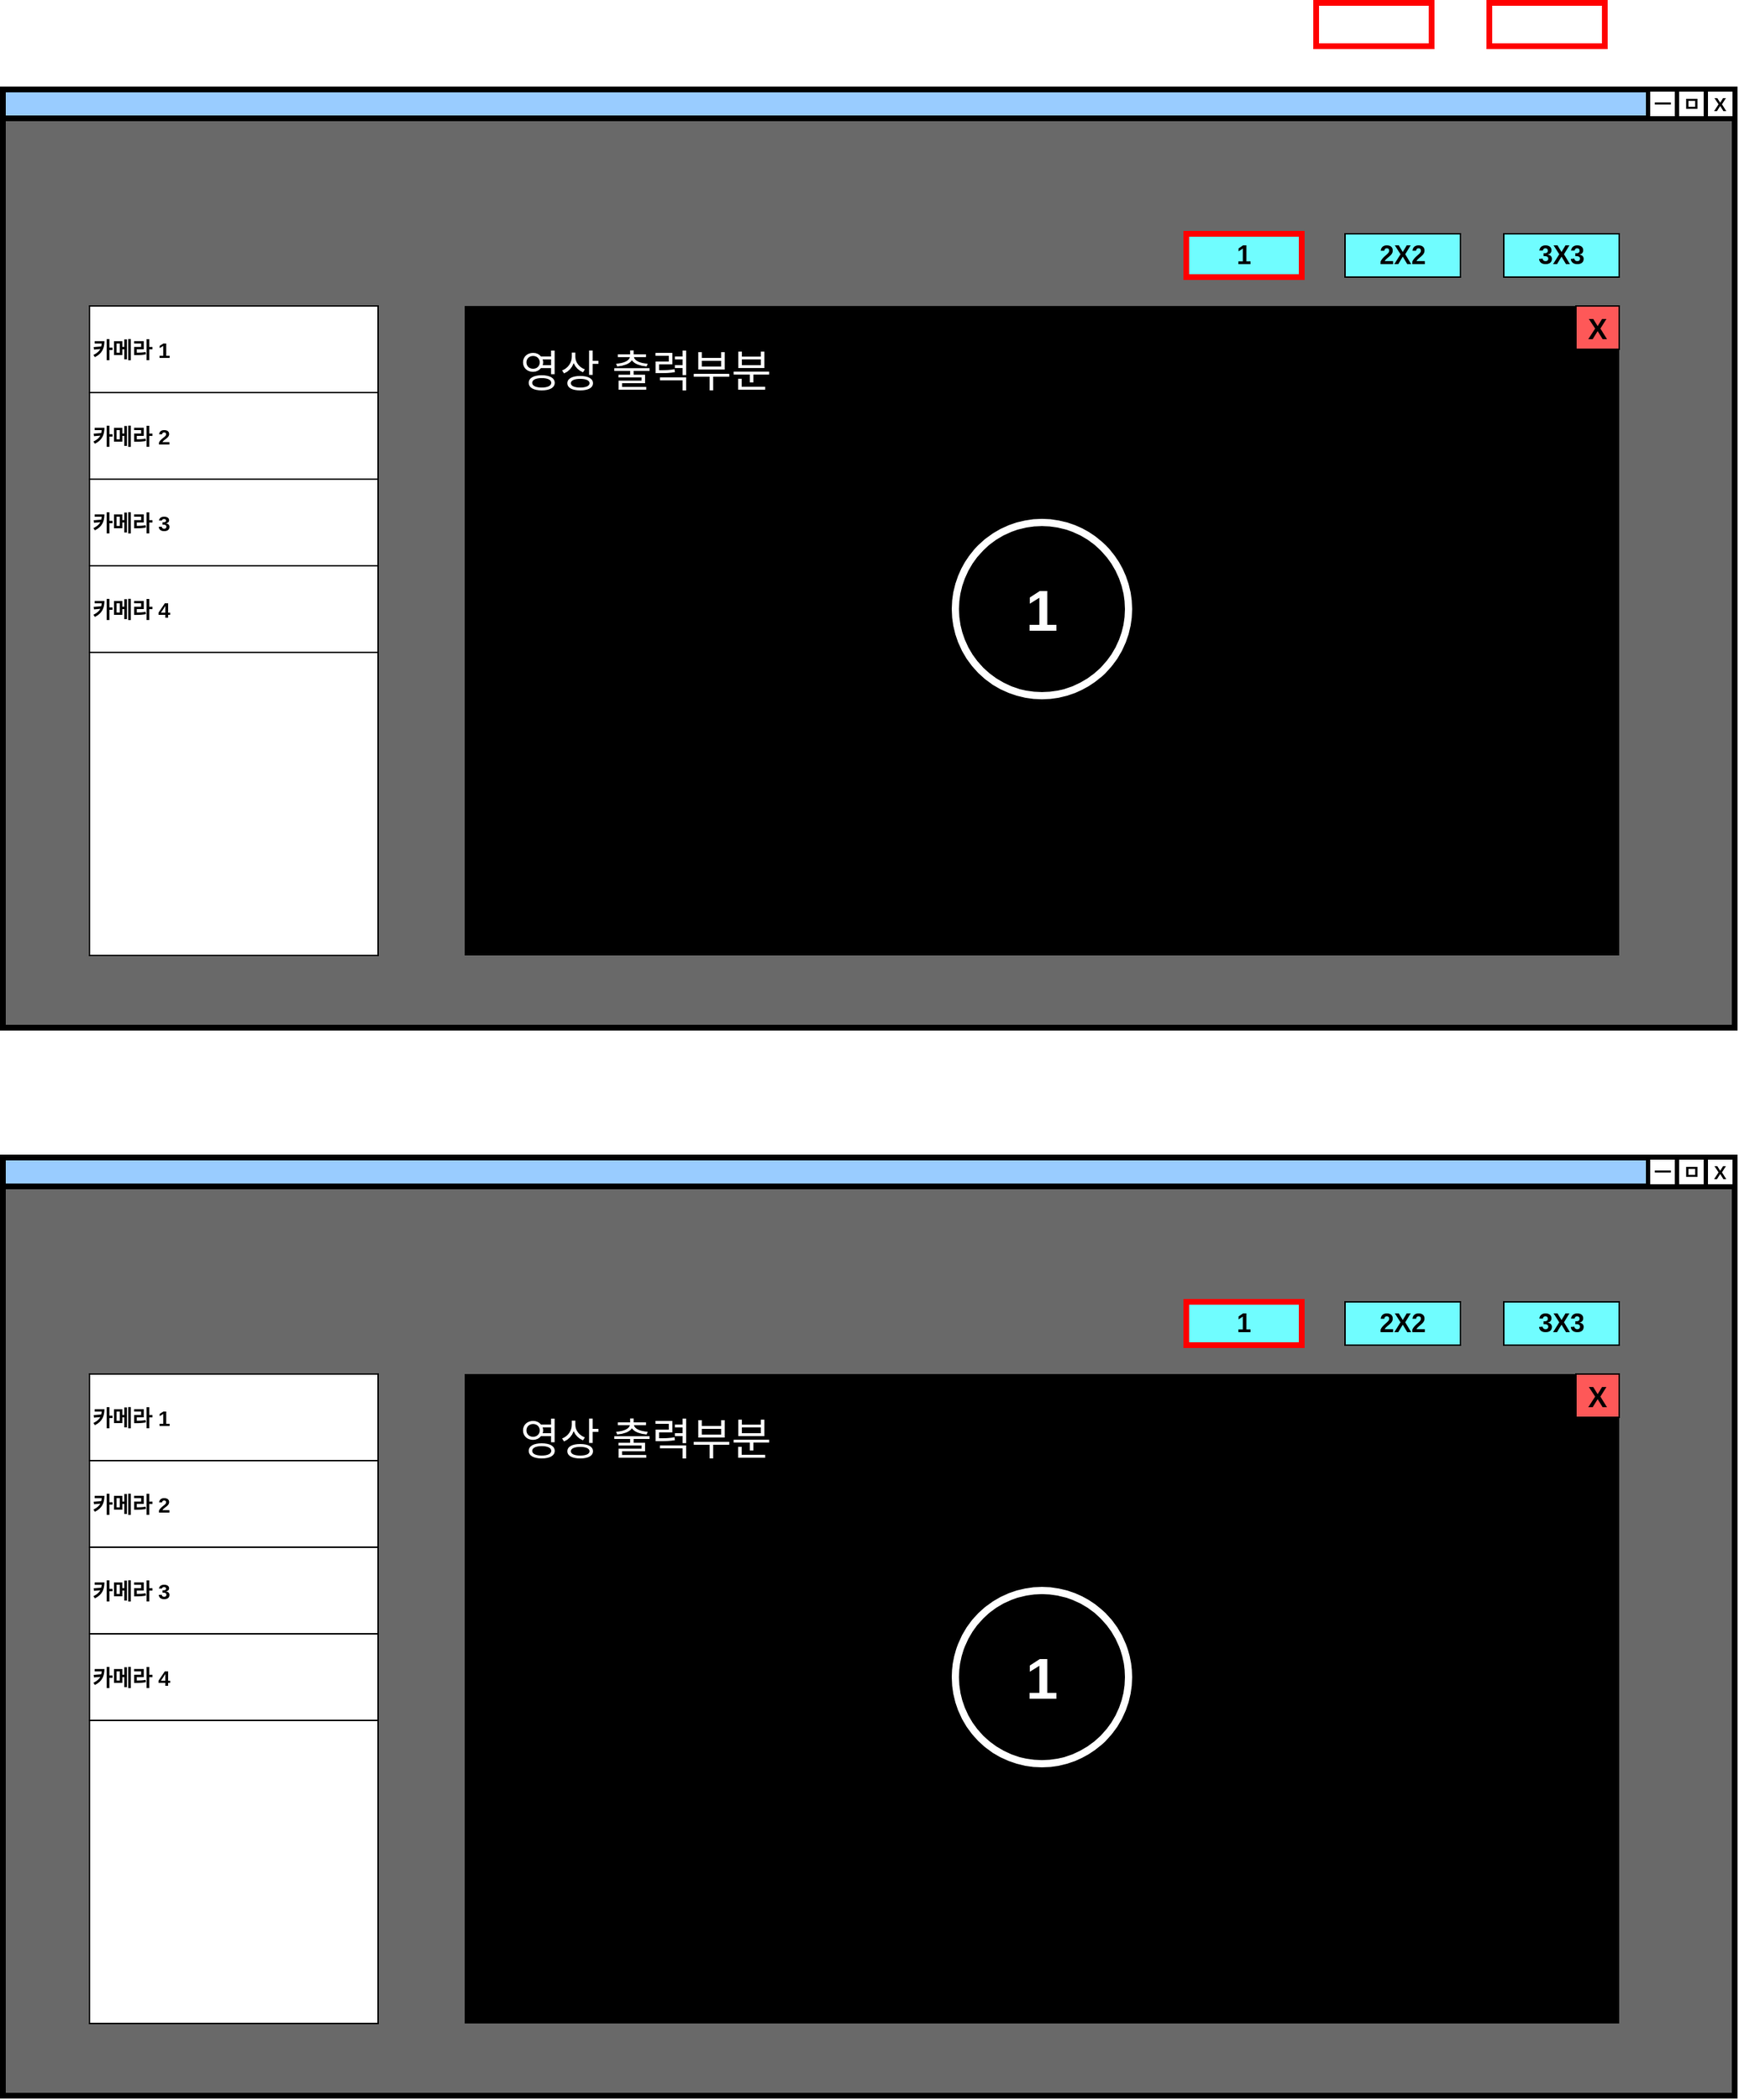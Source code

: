 <mxfile version="26.0.2">
  <diagram name="페이지-1" id="IkHp8Y_VfOA2l69gQE5q">
    <mxGraphModel dx="2876" dy="2223" grid="1" gridSize="10" guides="1" tooltips="1" connect="1" arrows="1" fold="1" page="1" pageScale="1" pageWidth="827" pageHeight="1169" math="0" shadow="0">
      <root>
        <mxCell id="0" />
        <mxCell id="1" parent="0" />
        <mxCell id="s6_-VDTN1BvuscFlEvzm-3" value="" style="swimlane;startSize=0;swimlaneFillColor=light-dark(#696969, #ededed);fillColor=none;strokeWidth=4;" vertex="1" parent="1">
          <mxGeometry x="-640" y="-280" width="1200" height="650" as="geometry" />
        </mxCell>
        <mxCell id="s6_-VDTN1BvuscFlEvzm-1" value="" style="rounded=0;whiteSpace=wrap;html=1;gradientColor=none;strokeColor=none;fillColor=#000000;" vertex="1" parent="s6_-VDTN1BvuscFlEvzm-3">
          <mxGeometry x="320" y="150" width="800" height="450" as="geometry" />
        </mxCell>
        <mxCell id="s6_-VDTN1BvuscFlEvzm-2" value="영상 출력부분" style="text;html=1;align=center;verticalAlign=middle;resizable=0;points=[];autosize=1;strokeColor=none;fillColor=none;fontSize=30;fontColor=#FFFFFF;" vertex="1" parent="s6_-VDTN1BvuscFlEvzm-3">
          <mxGeometry x="340" y="170" width="210" height="50" as="geometry" />
        </mxCell>
        <mxCell id="s6_-VDTN1BvuscFlEvzm-4" value="" style="rounded=0;whiteSpace=wrap;html=1;" vertex="1" parent="s6_-VDTN1BvuscFlEvzm-3">
          <mxGeometry x="60" y="150" width="200" height="450" as="geometry" />
        </mxCell>
        <mxCell id="s6_-VDTN1BvuscFlEvzm-7" value="1" style="rounded=0;whiteSpace=wrap;html=1;fontSize=18;fontStyle=1;gradientColor=none;fillColor=light-dark(#70FDFF,#EDEDED);" vertex="1" parent="s6_-VDTN1BvuscFlEvzm-3">
          <mxGeometry x="820" y="100" width="80" height="30" as="geometry" />
        </mxCell>
        <mxCell id="s6_-VDTN1BvuscFlEvzm-5" value="3X3" style="rounded=0;whiteSpace=wrap;html=1;fontStyle=1;fontSize=18;fillColor=#70FDFF;" vertex="1" parent="s6_-VDTN1BvuscFlEvzm-3">
          <mxGeometry x="1040" y="100" width="80" height="30" as="geometry" />
        </mxCell>
        <mxCell id="s6_-VDTN1BvuscFlEvzm-6" value="2X2" style="rounded=0;whiteSpace=wrap;html=1;fontSize=18;fontStyle=1;fillColor=#70FDFF;" vertex="1" parent="s6_-VDTN1BvuscFlEvzm-3">
          <mxGeometry x="930" y="100" width="80" height="30" as="geometry" />
        </mxCell>
        <mxCell id="s6_-VDTN1BvuscFlEvzm-9" value="X" style="whiteSpace=wrap;html=1;aspect=fixed;fontStyle=1;fontSize=20;fillColor=light-dark(#fe5858, #ff7777);" vertex="1" parent="s6_-VDTN1BvuscFlEvzm-3">
          <mxGeometry x="1090" y="150" width="30" height="30" as="geometry" />
        </mxCell>
        <mxCell id="s6_-VDTN1BvuscFlEvzm-10" value="카메라 1" style="rounded=0;whiteSpace=wrap;html=1;align=left;fontStyle=1;fontSize=15;" vertex="1" parent="s6_-VDTN1BvuscFlEvzm-3">
          <mxGeometry x="60" y="150" width="200" height="60" as="geometry" />
        </mxCell>
        <mxCell id="s6_-VDTN1BvuscFlEvzm-11" value="카메라 2" style="rounded=0;whiteSpace=wrap;html=1;align=left;fontStyle=1;fontSize=15;" vertex="1" parent="s6_-VDTN1BvuscFlEvzm-3">
          <mxGeometry x="60" y="210" width="200" height="60" as="geometry" />
        </mxCell>
        <mxCell id="s6_-VDTN1BvuscFlEvzm-12" value="카메라 3" style="rounded=0;whiteSpace=wrap;html=1;align=left;fontStyle=1;fontSize=15;" vertex="1" parent="s6_-VDTN1BvuscFlEvzm-3">
          <mxGeometry x="60" y="270" width="200" height="60" as="geometry" />
        </mxCell>
        <mxCell id="s6_-VDTN1BvuscFlEvzm-13" value="카메라 4" style="rounded=0;whiteSpace=wrap;html=1;align=left;fontSize=15;fontStyle=1" vertex="1" parent="s6_-VDTN1BvuscFlEvzm-3">
          <mxGeometry x="60" y="330" width="200" height="60" as="geometry" />
        </mxCell>
        <mxCell id="s6_-VDTN1BvuscFlEvzm-15" value="" style="rounded=0;whiteSpace=wrap;html=1;fillColor=none;strokeWidth=4;strokeColor=light-dark(#ff0000, #ededed);" vertex="1" parent="s6_-VDTN1BvuscFlEvzm-3">
          <mxGeometry x="820" y="100" width="80" height="30" as="geometry" />
        </mxCell>
        <mxCell id="s6_-VDTN1BvuscFlEvzm-18" value="&lt;b&gt;&lt;font style=&quot;font-size: 40px; color: rgb(255, 255, 255);&quot;&gt;1&lt;/font&gt;&lt;/b&gt;" style="ellipse;whiteSpace=wrap;html=1;aspect=fixed;strokeWidth=5;strokeColor=light-dark(#ffffff, #ededed);fillColor=none;" vertex="1" parent="s6_-VDTN1BvuscFlEvzm-3">
          <mxGeometry x="660" y="300" width="120" height="120" as="geometry" />
        </mxCell>
        <mxCell id="s6_-VDTN1BvuscFlEvzm-19" value="" style="rounded=0;whiteSpace=wrap;html=1;strokeWidth=4;fillColor=#99CCFF;" vertex="1" parent="s6_-VDTN1BvuscFlEvzm-3">
          <mxGeometry width="1200" height="20" as="geometry" />
        </mxCell>
        <mxCell id="s6_-VDTN1BvuscFlEvzm-22" value="X" style="whiteSpace=wrap;html=1;aspect=fixed;strokeWidth=3;fontStyle=1;fontSize=13;" vertex="1" parent="s6_-VDTN1BvuscFlEvzm-3">
          <mxGeometry x="1180" width="20" height="20" as="geometry" />
        </mxCell>
        <mxCell id="s6_-VDTN1BvuscFlEvzm-21" value="ㅁ" style="whiteSpace=wrap;html=1;aspect=fixed;strokeWidth=3;fontStyle=1;fontSize=13;" vertex="1" parent="s6_-VDTN1BvuscFlEvzm-3">
          <mxGeometry x="1160" width="20" height="20" as="geometry" />
        </mxCell>
        <mxCell id="s6_-VDTN1BvuscFlEvzm-20" value="ㅡ" style="whiteSpace=wrap;html=1;aspect=fixed;strokeWidth=3;fontStyle=1;fontSize=13;" vertex="1" parent="s6_-VDTN1BvuscFlEvzm-3">
          <mxGeometry x="1140" width="20" height="20" as="geometry" />
        </mxCell>
        <mxCell id="s6_-VDTN1BvuscFlEvzm-17" value="" style="rounded=0;whiteSpace=wrap;html=1;fillColor=none;strokeWidth=4;strokeColor=light-dark(#ff0000, #ededed);" vertex="1" parent="1">
          <mxGeometry x="270" y="-340" width="80" height="30" as="geometry" />
        </mxCell>
        <mxCell id="s6_-VDTN1BvuscFlEvzm-16" value="" style="rounded=0;whiteSpace=wrap;html=1;fillColor=none;strokeWidth=4;strokeColor=light-dark(#ff0000, #ededed);" vertex="1" parent="1">
          <mxGeometry x="390" y="-340" width="80" height="30" as="geometry" />
        </mxCell>
        <mxCell id="s6_-VDTN1BvuscFlEvzm-23" value="" style="swimlane;startSize=0;swimlaneFillColor=light-dark(#696969, #ededed);fillColor=none;strokeWidth=4;" vertex="1" parent="1">
          <mxGeometry x="-640" y="460" width="1200" height="650" as="geometry" />
        </mxCell>
        <mxCell id="s6_-VDTN1BvuscFlEvzm-24" value="" style="rounded=0;whiteSpace=wrap;html=1;gradientColor=none;strokeColor=none;fillColor=#000000;" vertex="1" parent="s6_-VDTN1BvuscFlEvzm-23">
          <mxGeometry x="320" y="150" width="800" height="450" as="geometry" />
        </mxCell>
        <mxCell id="s6_-VDTN1BvuscFlEvzm-25" value="영상 출력부분" style="text;html=1;align=center;verticalAlign=middle;resizable=0;points=[];autosize=1;strokeColor=none;fillColor=none;fontSize=30;fontColor=#FFFFFF;" vertex="1" parent="s6_-VDTN1BvuscFlEvzm-23">
          <mxGeometry x="340" y="170" width="210" height="50" as="geometry" />
        </mxCell>
        <mxCell id="s6_-VDTN1BvuscFlEvzm-26" value="" style="rounded=0;whiteSpace=wrap;html=1;" vertex="1" parent="s6_-VDTN1BvuscFlEvzm-23">
          <mxGeometry x="60" y="150" width="200" height="450" as="geometry" />
        </mxCell>
        <mxCell id="s6_-VDTN1BvuscFlEvzm-27" value="1" style="rounded=0;whiteSpace=wrap;html=1;fontSize=18;fontStyle=1;gradientColor=none;fillColor=light-dark(#70FDFF,#EDEDED);" vertex="1" parent="s6_-VDTN1BvuscFlEvzm-23">
          <mxGeometry x="820" y="100" width="80" height="30" as="geometry" />
        </mxCell>
        <mxCell id="s6_-VDTN1BvuscFlEvzm-28" value="3X3" style="rounded=0;whiteSpace=wrap;html=1;fontStyle=1;fontSize=18;fillColor=#70FDFF;" vertex="1" parent="s6_-VDTN1BvuscFlEvzm-23">
          <mxGeometry x="1040" y="100" width="80" height="30" as="geometry" />
        </mxCell>
        <mxCell id="s6_-VDTN1BvuscFlEvzm-29" value="2X2" style="rounded=0;whiteSpace=wrap;html=1;fontSize=18;fontStyle=1;fillColor=#70FDFF;" vertex="1" parent="s6_-VDTN1BvuscFlEvzm-23">
          <mxGeometry x="930" y="100" width="80" height="30" as="geometry" />
        </mxCell>
        <mxCell id="s6_-VDTN1BvuscFlEvzm-30" value="X" style="whiteSpace=wrap;html=1;aspect=fixed;fontStyle=1;fontSize=20;fillColor=light-dark(#fe5858, #ff7777);" vertex="1" parent="s6_-VDTN1BvuscFlEvzm-23">
          <mxGeometry x="1090" y="150" width="30" height="30" as="geometry" />
        </mxCell>
        <mxCell id="s6_-VDTN1BvuscFlEvzm-31" value="카메라 1" style="rounded=0;whiteSpace=wrap;html=1;align=left;fontStyle=1;fontSize=15;" vertex="1" parent="s6_-VDTN1BvuscFlEvzm-23">
          <mxGeometry x="60" y="150" width="200" height="60" as="geometry" />
        </mxCell>
        <mxCell id="s6_-VDTN1BvuscFlEvzm-32" value="카메라 2" style="rounded=0;whiteSpace=wrap;html=1;align=left;fontStyle=1;fontSize=15;" vertex="1" parent="s6_-VDTN1BvuscFlEvzm-23">
          <mxGeometry x="60" y="210" width="200" height="60" as="geometry" />
        </mxCell>
        <mxCell id="s6_-VDTN1BvuscFlEvzm-33" value="카메라 3" style="rounded=0;whiteSpace=wrap;html=1;align=left;fontStyle=1;fontSize=15;" vertex="1" parent="s6_-VDTN1BvuscFlEvzm-23">
          <mxGeometry x="60" y="270" width="200" height="60" as="geometry" />
        </mxCell>
        <mxCell id="s6_-VDTN1BvuscFlEvzm-34" value="카메라 4" style="rounded=0;whiteSpace=wrap;html=1;align=left;fontSize=15;fontStyle=1" vertex="1" parent="s6_-VDTN1BvuscFlEvzm-23">
          <mxGeometry x="60" y="330" width="200" height="60" as="geometry" />
        </mxCell>
        <mxCell id="s6_-VDTN1BvuscFlEvzm-35" value="" style="rounded=0;whiteSpace=wrap;html=1;fillColor=none;strokeWidth=4;strokeColor=light-dark(#ff0000, #ededed);" vertex="1" parent="s6_-VDTN1BvuscFlEvzm-23">
          <mxGeometry x="820" y="100" width="80" height="30" as="geometry" />
        </mxCell>
        <mxCell id="s6_-VDTN1BvuscFlEvzm-36" value="&lt;b&gt;&lt;font style=&quot;font-size: 40px; color: rgb(255, 255, 255);&quot;&gt;1&lt;/font&gt;&lt;/b&gt;" style="ellipse;whiteSpace=wrap;html=1;aspect=fixed;strokeWidth=5;strokeColor=light-dark(#ffffff, #ededed);fillColor=none;" vertex="1" parent="s6_-VDTN1BvuscFlEvzm-23">
          <mxGeometry x="660" y="300" width="120" height="120" as="geometry" />
        </mxCell>
        <mxCell id="s6_-VDTN1BvuscFlEvzm-37" value="" style="rounded=0;whiteSpace=wrap;html=1;strokeWidth=4;fillColor=#99CCFF;" vertex="1" parent="s6_-VDTN1BvuscFlEvzm-23">
          <mxGeometry width="1200" height="20" as="geometry" />
        </mxCell>
        <mxCell id="s6_-VDTN1BvuscFlEvzm-38" value="X" style="whiteSpace=wrap;html=1;aspect=fixed;strokeWidth=3;fontStyle=1;fontSize=13;" vertex="1" parent="s6_-VDTN1BvuscFlEvzm-23">
          <mxGeometry x="1180" width="20" height="20" as="geometry" />
        </mxCell>
        <mxCell id="s6_-VDTN1BvuscFlEvzm-39" value="ㅁ" style="whiteSpace=wrap;html=1;aspect=fixed;strokeWidth=3;fontStyle=1;fontSize=13;" vertex="1" parent="s6_-VDTN1BvuscFlEvzm-23">
          <mxGeometry x="1160" width="20" height="20" as="geometry" />
        </mxCell>
        <mxCell id="s6_-VDTN1BvuscFlEvzm-40" value="ㅡ" style="whiteSpace=wrap;html=1;aspect=fixed;strokeWidth=3;fontStyle=1;fontSize=13;" vertex="1" parent="s6_-VDTN1BvuscFlEvzm-23">
          <mxGeometry x="1140" width="20" height="20" as="geometry" />
        </mxCell>
      </root>
    </mxGraphModel>
  </diagram>
</mxfile>
